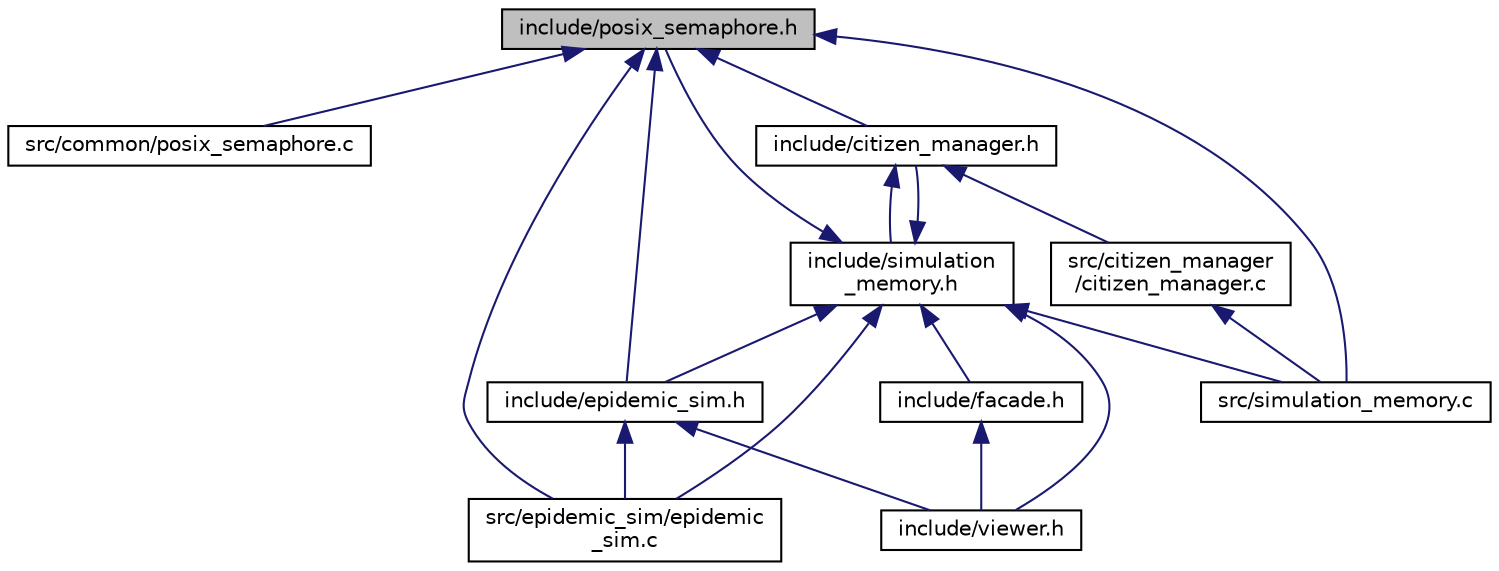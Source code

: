 digraph "include/posix_semaphore.h"
{
 // LATEX_PDF_SIZE
  edge [fontname="Helvetica",fontsize="10",labelfontname="Helvetica",labelfontsize="10"];
  node [fontname="Helvetica",fontsize="10",shape=record];
  Node1 [label="include/posix_semaphore.h",height=0.2,width=0.4,color="black", fillcolor="grey75", style="filled", fontcolor="black",tooltip="A simple program used to implement a POSIX semaphore and read data from the shared memory."];
  Node1 -> Node2 [dir="back",color="midnightblue",fontsize="10",style="solid",fontname="Helvetica"];
  Node2 [label="src/common/posix_semaphore.c",height=0.2,width=0.4,color="black", fillcolor="white", style="filled",URL="$posix__semaphore_8c.html",tooltip="A simple program used to implement a POSIX semaphore and read data from the shared memory."];
  Node1 -> Node3 [dir="back",color="midnightblue",fontsize="10",style="solid",fontname="Helvetica"];
  Node3 [label="src/epidemic_sim/epidemic\l_sim.c",height=0.2,width=0.4,color="black", fillcolor="white", style="filled",URL="$epidemic__sim_8c.html",tooltip="Manage the epidemic simulation, create the shared memory, manage processus and semaphores."];
  Node1 -> Node4 [dir="back",color="midnightblue",fontsize="10",style="solid",fontname="Helvetica"];
  Node4 [label="src/simulation_memory.c",height=0.2,width=0.4,color="black", fillcolor="white", style="filled",URL="$simulation__memory_8c.html",tooltip="Implements function used to work on the shared memory."];
  Node1 -> Node5 [dir="back",color="midnightblue",fontsize="10",style="solid",fontname="Helvetica"];
  Node5 [label="include/citizen_manager.h",height=0.2,width=0.4,color="black", fillcolor="white", style="filled",URL="$citizen__manager_8h.html",tooltip="This file contains structures and prototypes of functions to manage the citizen behaviors."];
  Node5 -> Node6 [dir="back",color="midnightblue",fontsize="10",style="solid",fontname="Helvetica"];
  Node6 [label="src/citizen_manager\l/citizen_manager.c",height=0.2,width=0.4,color="black", fillcolor="white", style="filled",URL="$citizen__manager_8c.html",tooltip="Manage and handle threads as citizen to implement their behaviors."];
  Node6 -> Node4 [dir="back",color="midnightblue",fontsize="10",style="solid",fontname="Helvetica"];
  Node5 -> Node7 [dir="back",color="midnightblue",fontsize="10",style="solid",fontname="Helvetica"];
  Node7 [label="include/simulation\l_memory.h",height=0.2,width=0.4,color="black", fillcolor="white", style="filled",URL="$simulation__memory_8h.html",tooltip="This file defines structures and functions used to work on the shared memory."];
  Node7 -> Node3 [dir="back",color="midnightblue",fontsize="10",style="solid",fontname="Helvetica"];
  Node7 -> Node4 [dir="back",color="midnightblue",fontsize="10",style="solid",fontname="Helvetica"];
  Node7 -> Node5 [dir="back",color="midnightblue",fontsize="10",style="solid",fontname="Helvetica"];
  Node7 -> Node8 [dir="back",color="midnightblue",fontsize="10",style="solid",fontname="Helvetica"];
  Node8 [label="include/epidemic_sim.h",height=0.2,width=0.4,color="black", fillcolor="white", style="filled",URL="$epidemic__sim_8h_source.html",tooltip=" "];
  Node8 -> Node3 [dir="back",color="midnightblue",fontsize="10",style="solid",fontname="Helvetica"];
  Node8 -> Node9 [dir="back",color="midnightblue",fontsize="10",style="solid",fontname="Helvetica"];
  Node9 [label="include/viewer.h",height=0.2,width=0.4,color="black", fillcolor="white", style="filled",URL="$viewer_8h.html",tooltip="This file contains the functions and structures for the simulation viewer."];
  Node7 -> Node10 [dir="back",color="midnightblue",fontsize="10",style="solid",fontname="Helvetica"];
  Node10 [label="include/facade.h",height=0.2,width=0.4,color="black", fillcolor="white", style="filled",URL="$facade_8h_source.html",tooltip=" "];
  Node10 -> Node9 [dir="back",color="midnightblue",fontsize="10",style="solid",fontname="Helvetica"];
  Node7 -> Node1 [dir="back",color="midnightblue",fontsize="10",style="solid",fontname="Helvetica"];
  Node7 -> Node9 [dir="back",color="midnightblue",fontsize="10",style="solid",fontname="Helvetica"];
  Node1 -> Node8 [dir="back",color="midnightblue",fontsize="10",style="solid",fontname="Helvetica"];
}
